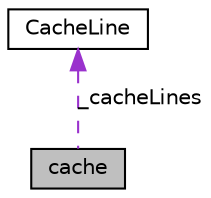 digraph G
{
  edge [fontname="Helvetica",fontsize="10",labelfontname="Helvetica",labelfontsize="10"];
  node [fontname="Helvetica",fontsize="10",shape=record];
  Node1 [label="cache",height=0.2,width=0.4,color="black", fillcolor="grey75", style="filled" fontcolor="black"];
  Node2 -> Node1 [dir=back,color="darkorchid3",fontsize="10",style="dashed",label="_cacheLines",fontname="Helvetica"];
  Node2 [label="CacheLine",height=0.2,width=0.4,color="black", fillcolor="white", style="filled",URL="$classCacheLine.html"];
}

